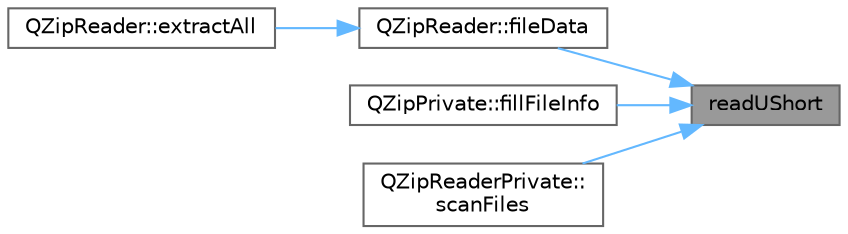 digraph "readUShort"
{
 // LATEX_PDF_SIZE
  bgcolor="transparent";
  edge [fontname=Helvetica,fontsize=10,labelfontname=Helvetica,labelfontsize=10];
  node [fontname=Helvetica,fontsize=10,shape=box,height=0.2,width=0.4];
  rankdir="RL";
  Node1 [id="Node000001",label="readUShort",height=0.2,width=0.4,color="gray40", fillcolor="grey60", style="filled", fontcolor="black",tooltip=" "];
  Node1 -> Node2 [id="edge1_Node000001_Node000002",dir="back",color="steelblue1",style="solid",tooltip=" "];
  Node2 [id="Node000002",label="QZipReader::fileData",height=0.2,width=0.4,color="grey40", fillcolor="white", style="filled",URL="$class_q_zip_reader.html#aac174d3404eb2fbba391ac60403409b9",tooltip="Fetch the file contents from the zip archive and return the uncompressed bytes."];
  Node2 -> Node3 [id="edge2_Node000002_Node000003",dir="back",color="steelblue1",style="solid",tooltip=" "];
  Node3 [id="Node000003",label="QZipReader::extractAll",height=0.2,width=0.4,color="grey40", fillcolor="white", style="filled",URL="$class_q_zip_reader.html#a2fcbedd0d2285a53980b4d1eb701c941",tooltip="Extracts the full contents of the zip file into destinationDir on the local filesystem."];
  Node1 -> Node4 [id="edge3_Node000001_Node000004",dir="back",color="steelblue1",style="solid",tooltip=" "];
  Node4 [id="Node000004",label="QZipPrivate::fillFileInfo",height=0.2,width=0.4,color="grey40", fillcolor="white", style="filled",URL="$class_q_zip_private.html#a46872757295f0f82a7f3987de3bd7e30",tooltip=" "];
  Node1 -> Node5 [id="edge4_Node000001_Node000005",dir="back",color="steelblue1",style="solid",tooltip=" "];
  Node5 [id="Node000005",label="QZipReaderPrivate::\lscanFiles",height=0.2,width=0.4,color="grey40", fillcolor="white", style="filled",URL="$class_q_zip_reader_private.html#a2e700958d37dbf689e3b08249b3ff21e",tooltip=" "];
}
